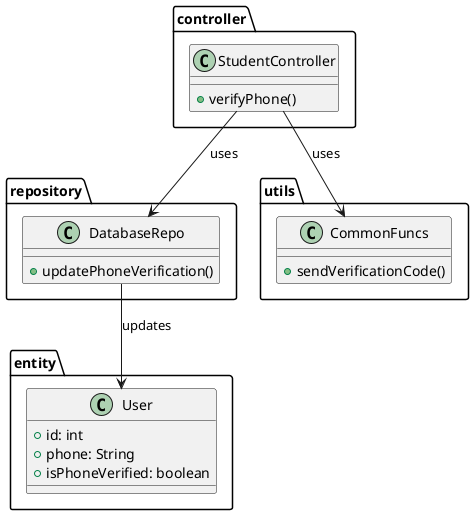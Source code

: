 @startuml
package controller {
    class StudentController {
        +verifyPhone()
    }
}

package repository {
    class DatabaseRepo {
        +updatePhoneVerification()
    }
}

package utils {
    class CommonFuncs {
        +sendVerificationCode()
    }
}

package entity {
    class User {
        +id: int
        +phone: String
        +isPhoneVerified: boolean
    }
}

StudentController --> DatabaseRepo : uses
StudentController --> CommonFuncs : uses
DatabaseRepo --> User : updates
@enduml